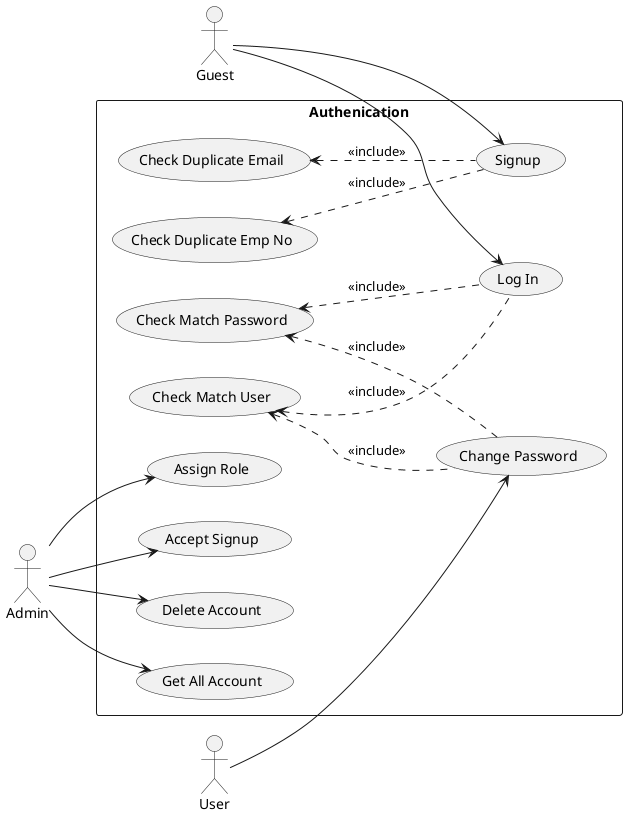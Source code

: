 @startuml
left to right direction

actor "Guest" as guest
actor "User" as user
actor "Admin" as admin

rectangle Authenication {
usecase "Signup" as UC_signup
usecase "Check Duplicate Emp No" as UC_check_duplicate_emp_no
usecase "Check Duplicate Email" as UC_check_duplicate_email
usecase "Assign Role" as UC_assign_role
usecase "Accept Signup" as UC_accept_signup
usecase "Check Match User" as UC_check_match_user
usecase "Check Match Password" as UC_check_match_password
usecase "Log In" as UC_log_in
usecase "Change Password" as UC_change_password
usecase "Delete Account" as UC_delete_account
usecase "Get All Account" as UC_get_all_account
}

guest --> UC_signup
UC_signup .u.> UC_check_duplicate_emp_no : <<include>>
UC_signup .u.> UC_check_duplicate_email : <<include>>

guest --> UC_log_in
UC_log_in .u.> UC_check_match_user : <<include>>
UC_log_in .u.> UC_check_match_password : <<include>>

admin --> UC_assign_role

admin --> UC_accept_signup

admin --> UC_delete_account

admin --> UC_get_all_account

user --> UC_change_password
UC_change_password .u.> UC_check_match_password : <<include>>
UC_change_password .u.> UC_check_match_user : <<include>>

@enduml